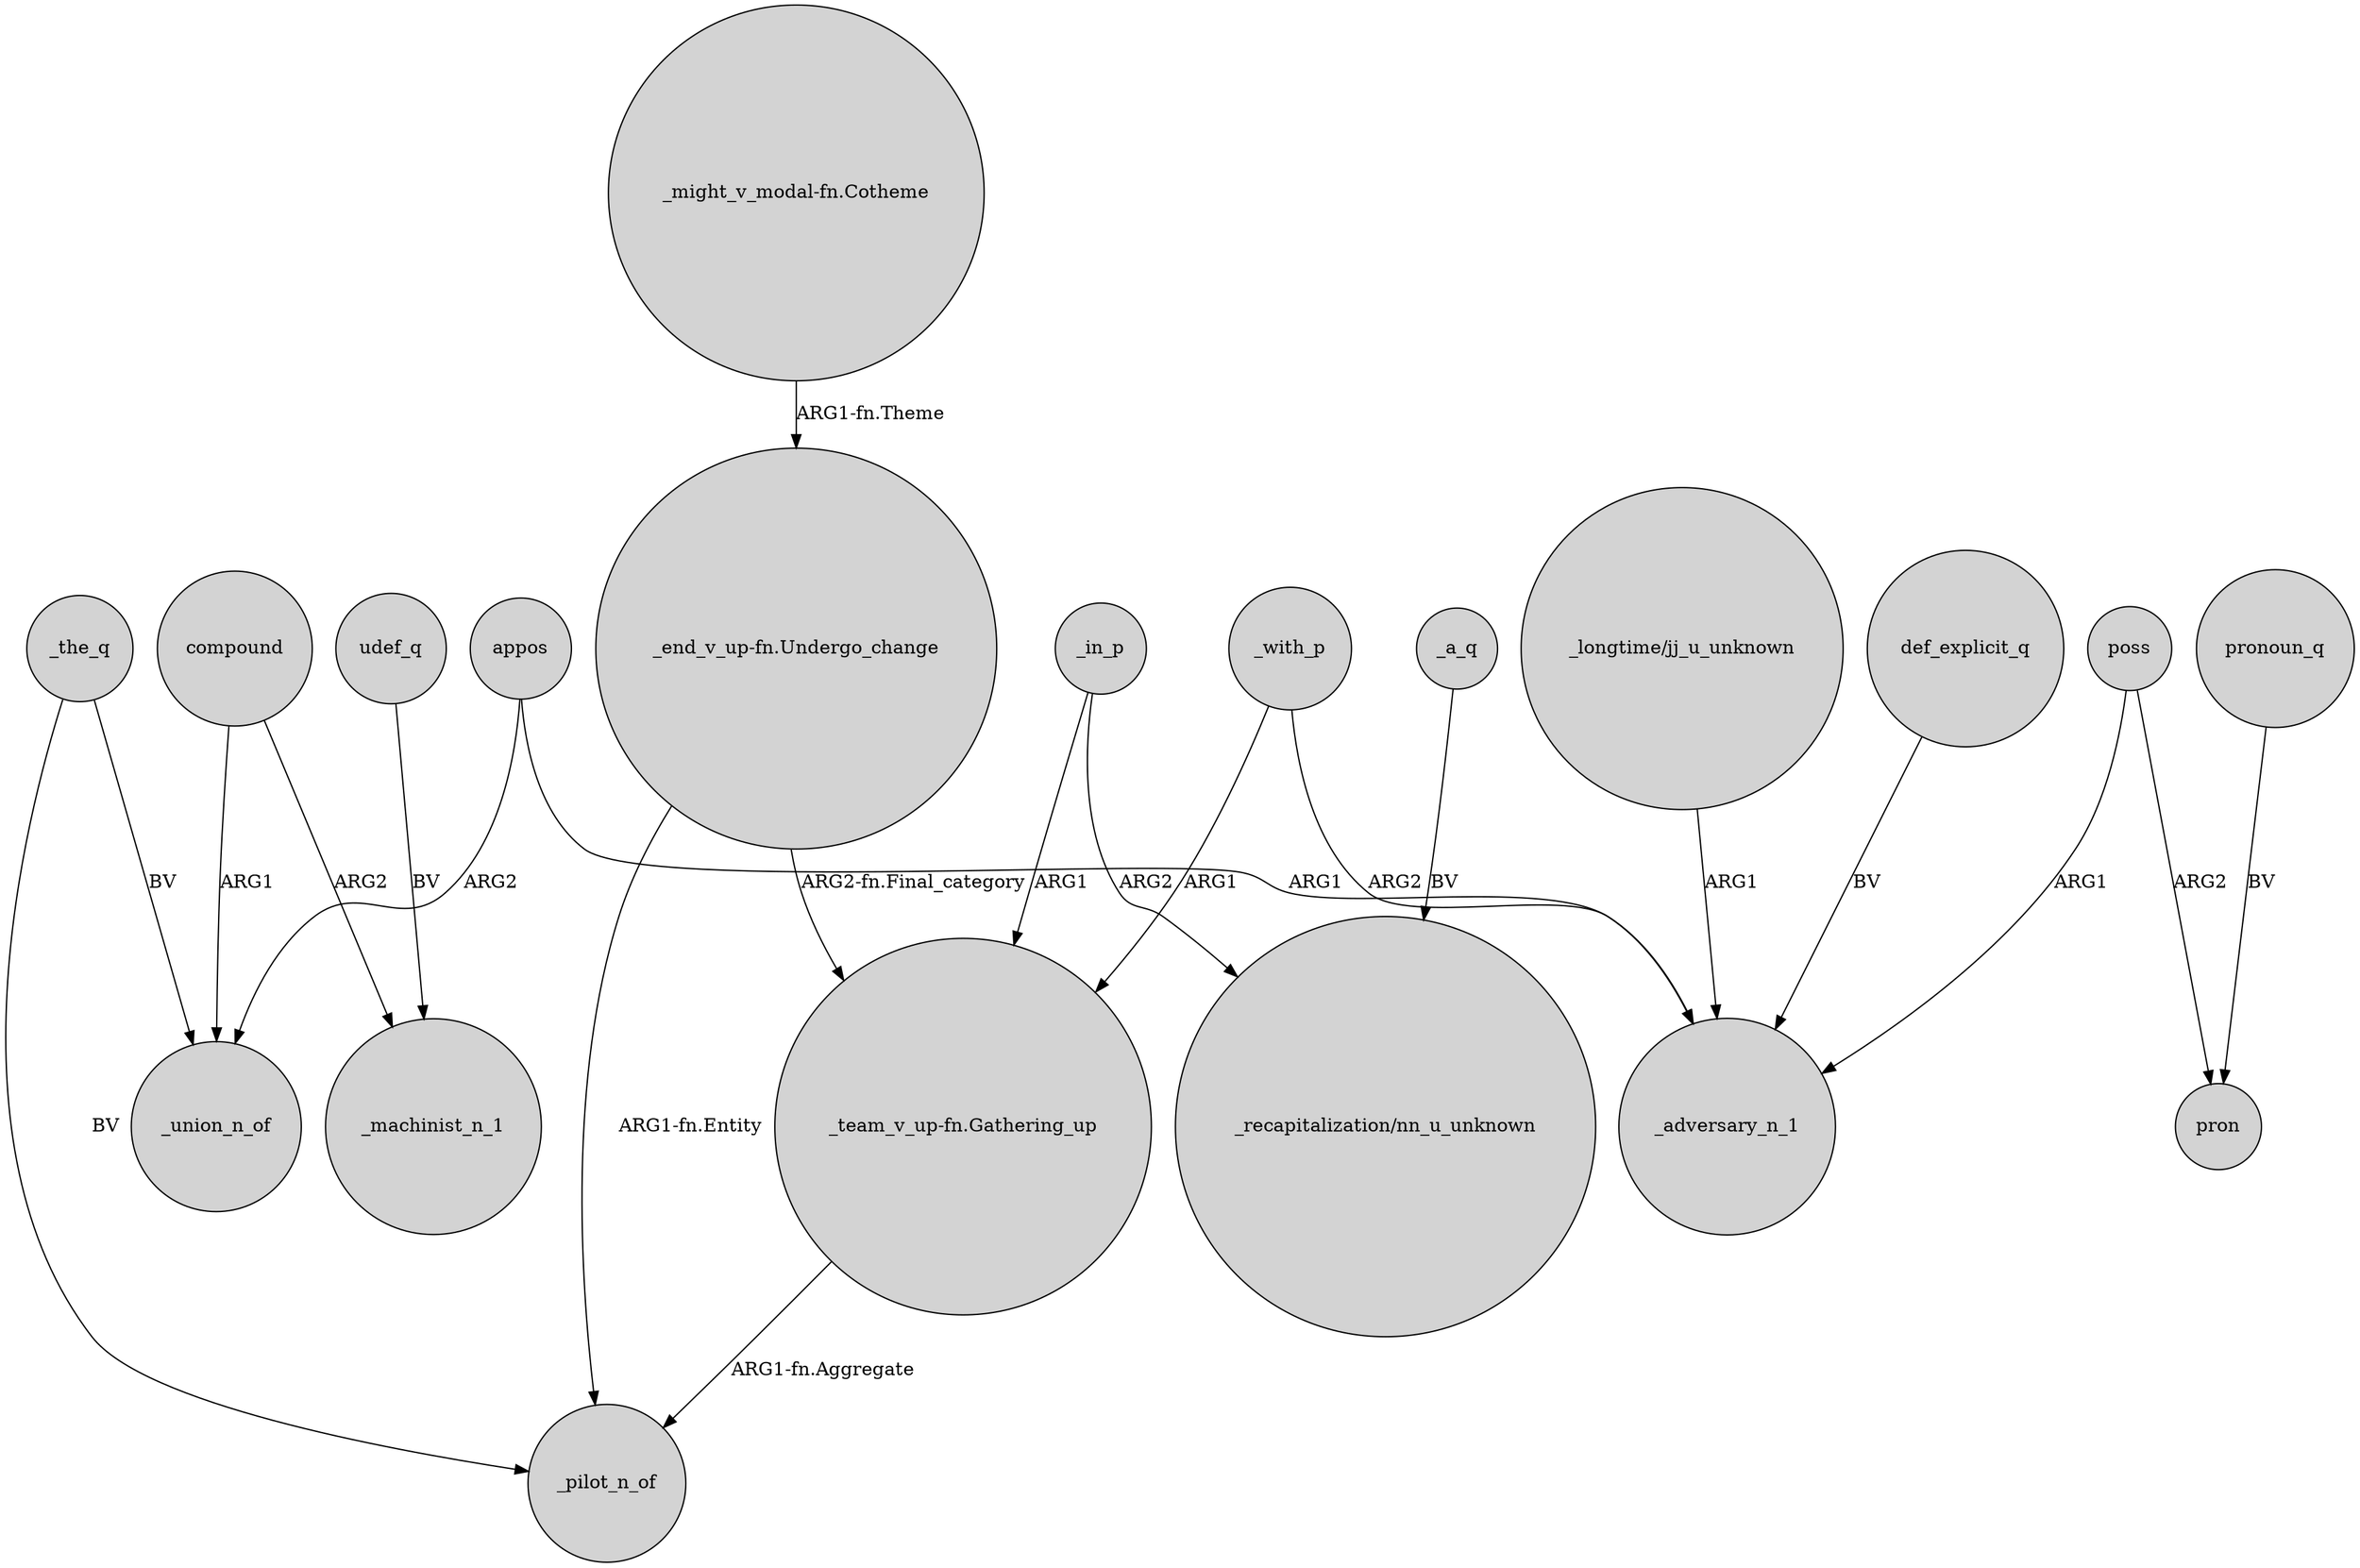 digraph {
	node [shape=circle style=filled]
	compound -> _union_n_of [label=ARG1]
	"_longtime/jj_u_unknown" -> _adversary_n_1 [label=ARG1]
	_in_p -> "_recapitalization/nn_u_unknown" [label=ARG2]
	"_might_v_modal-fn.Cotheme" -> "_end_v_up-fn.Undergo_change" [label="ARG1-fn.Theme"]
	_a_q -> "_recapitalization/nn_u_unknown" [label=BV]
	"_team_v_up-fn.Gathering_up" -> _pilot_n_of [label="ARG1-fn.Aggregate"]
	"_end_v_up-fn.Undergo_change" -> "_team_v_up-fn.Gathering_up" [label="ARG2-fn.Final_category"]
	def_explicit_q -> _adversary_n_1 [label=BV]
	pronoun_q -> pron [label=BV]
	poss -> pron [label=ARG2]
	udef_q -> _machinist_n_1 [label=BV]
	_the_q -> _union_n_of [label=BV]
	_in_p -> "_team_v_up-fn.Gathering_up" [label=ARG1]
	_with_p -> _adversary_n_1 [label=ARG2]
	"_end_v_up-fn.Undergo_change" -> _pilot_n_of [label="ARG1-fn.Entity"]
	poss -> _adversary_n_1 [label=ARG1]
	appos -> _adversary_n_1 [label=ARG1]
	_the_q -> _pilot_n_of [label=BV]
	compound -> _machinist_n_1 [label=ARG2]
	appos -> _union_n_of [label=ARG2]
	_with_p -> "_team_v_up-fn.Gathering_up" [label=ARG1]
}
